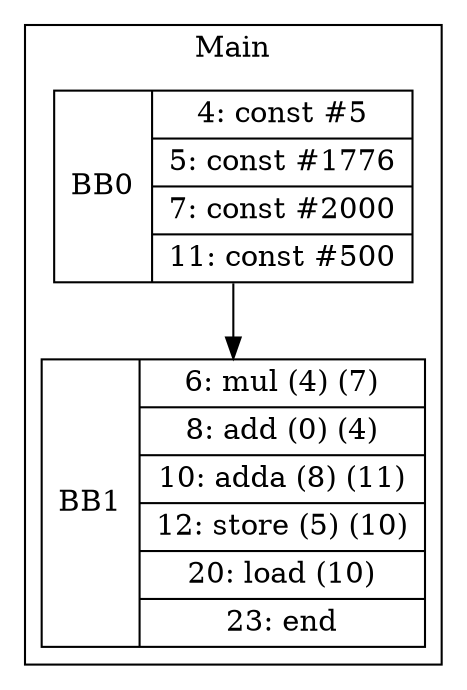 digraph G {
node [shape=record];
subgraph cluster_main{
label = "Main";
BB0 [shape=record, label="<b>BB0|{4: const #5|5: const #1776|7: const #2000|11: const #500}"];
BB1 [shape=record, label="<b>BB1|{6: mul (4) (7)|8: add (0) (4)|10: adda (8) (11)|12: store (5) (10)|20: load (10)|23: end}"];
}
BB0:s -> BB1:n ;
}

